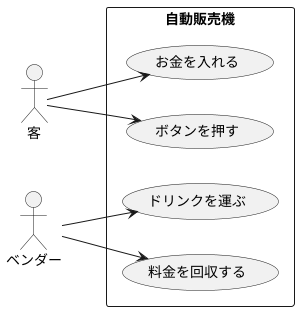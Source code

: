 @startuml ユースケース図
left to right direction
actor 客 as cos
actor ベンダー as ben
rectangle 自動販売機{
    usecase ドリンクを運ぶ as car 
    usecase 料金を回収する as rec
    usecase お金を入れる as in
    usecase ボタンを押す as push
}
cos --> in
cos --> push
ben --> car
ben --> rec
@enduml